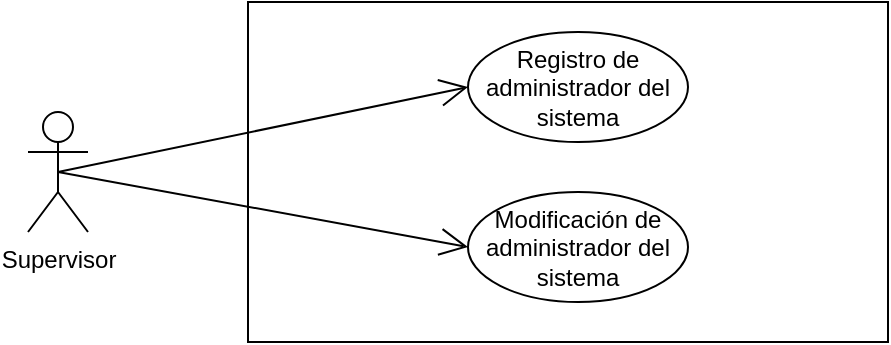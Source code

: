 <mxfile version="25.0.3">
  <diagram name="Página-1" id="LGRP8BfWBM2uZs7Yqd3Y">
    <mxGraphModel dx="875" dy="435" grid="1" gridSize="10" guides="1" tooltips="1" connect="1" arrows="1" fold="1" page="1" pageScale="1" pageWidth="827" pageHeight="1169" math="0" shadow="0">
      <root>
        <mxCell id="0" />
        <mxCell id="1" parent="0" />
        <mxCell id="5ZGSNatJ9MMfOzqPutfi-1" value="Supervisor" style="shape=umlActor;verticalLabelPosition=bottom;verticalAlign=top;html=1;" parent="1" vertex="1">
          <mxGeometry x="50" y="150" width="30" height="60" as="geometry" />
        </mxCell>
        <mxCell id="5ZGSNatJ9MMfOzqPutfi-3" value="" style="html=1;whiteSpace=wrap;" parent="1" vertex="1">
          <mxGeometry x="160" y="95" width="320" height="170" as="geometry" />
        </mxCell>
        <mxCell id="5ZGSNatJ9MMfOzqPutfi-4" value="Registro de administrador del sistema" style="ellipse;whiteSpace=wrap;html=1;" parent="1" vertex="1">
          <mxGeometry x="270" y="110" width="110" height="55" as="geometry" />
        </mxCell>
        <mxCell id="5ZGSNatJ9MMfOzqPutfi-5" value="" style="endArrow=open;endFill=1;endSize=12;html=1;rounded=0;exitX=0.5;exitY=0.5;exitDx=0;exitDy=0;exitPerimeter=0;entryX=0;entryY=0.5;entryDx=0;entryDy=0;" parent="1" source="5ZGSNatJ9MMfOzqPutfi-1" target="5ZGSNatJ9MMfOzqPutfi-4" edge="1">
          <mxGeometry width="160" relative="1" as="geometry">
            <mxPoint x="270" y="280" as="sourcePoint" />
            <mxPoint x="430" y="280" as="targetPoint" />
          </mxGeometry>
        </mxCell>
        <mxCell id="FYXYmjMhY-7jjn5XQobI-1" value="Modificación de administrador del sistema" style="ellipse;whiteSpace=wrap;html=1;" vertex="1" parent="1">
          <mxGeometry x="270" y="190" width="110" height="55" as="geometry" />
        </mxCell>
        <mxCell id="FYXYmjMhY-7jjn5XQobI-2" value="" style="endArrow=open;endFill=1;endSize=12;html=1;rounded=0;exitX=0.5;exitY=0.5;exitDx=0;exitDy=0;exitPerimeter=0;entryX=0;entryY=0.5;entryDx=0;entryDy=0;" edge="1" parent="1" source="5ZGSNatJ9MMfOzqPutfi-1" target="FYXYmjMhY-7jjn5XQobI-1">
          <mxGeometry width="160" relative="1" as="geometry">
            <mxPoint x="75" y="190" as="sourcePoint" />
            <mxPoint x="280" y="148" as="targetPoint" />
          </mxGeometry>
        </mxCell>
      </root>
    </mxGraphModel>
  </diagram>
</mxfile>
